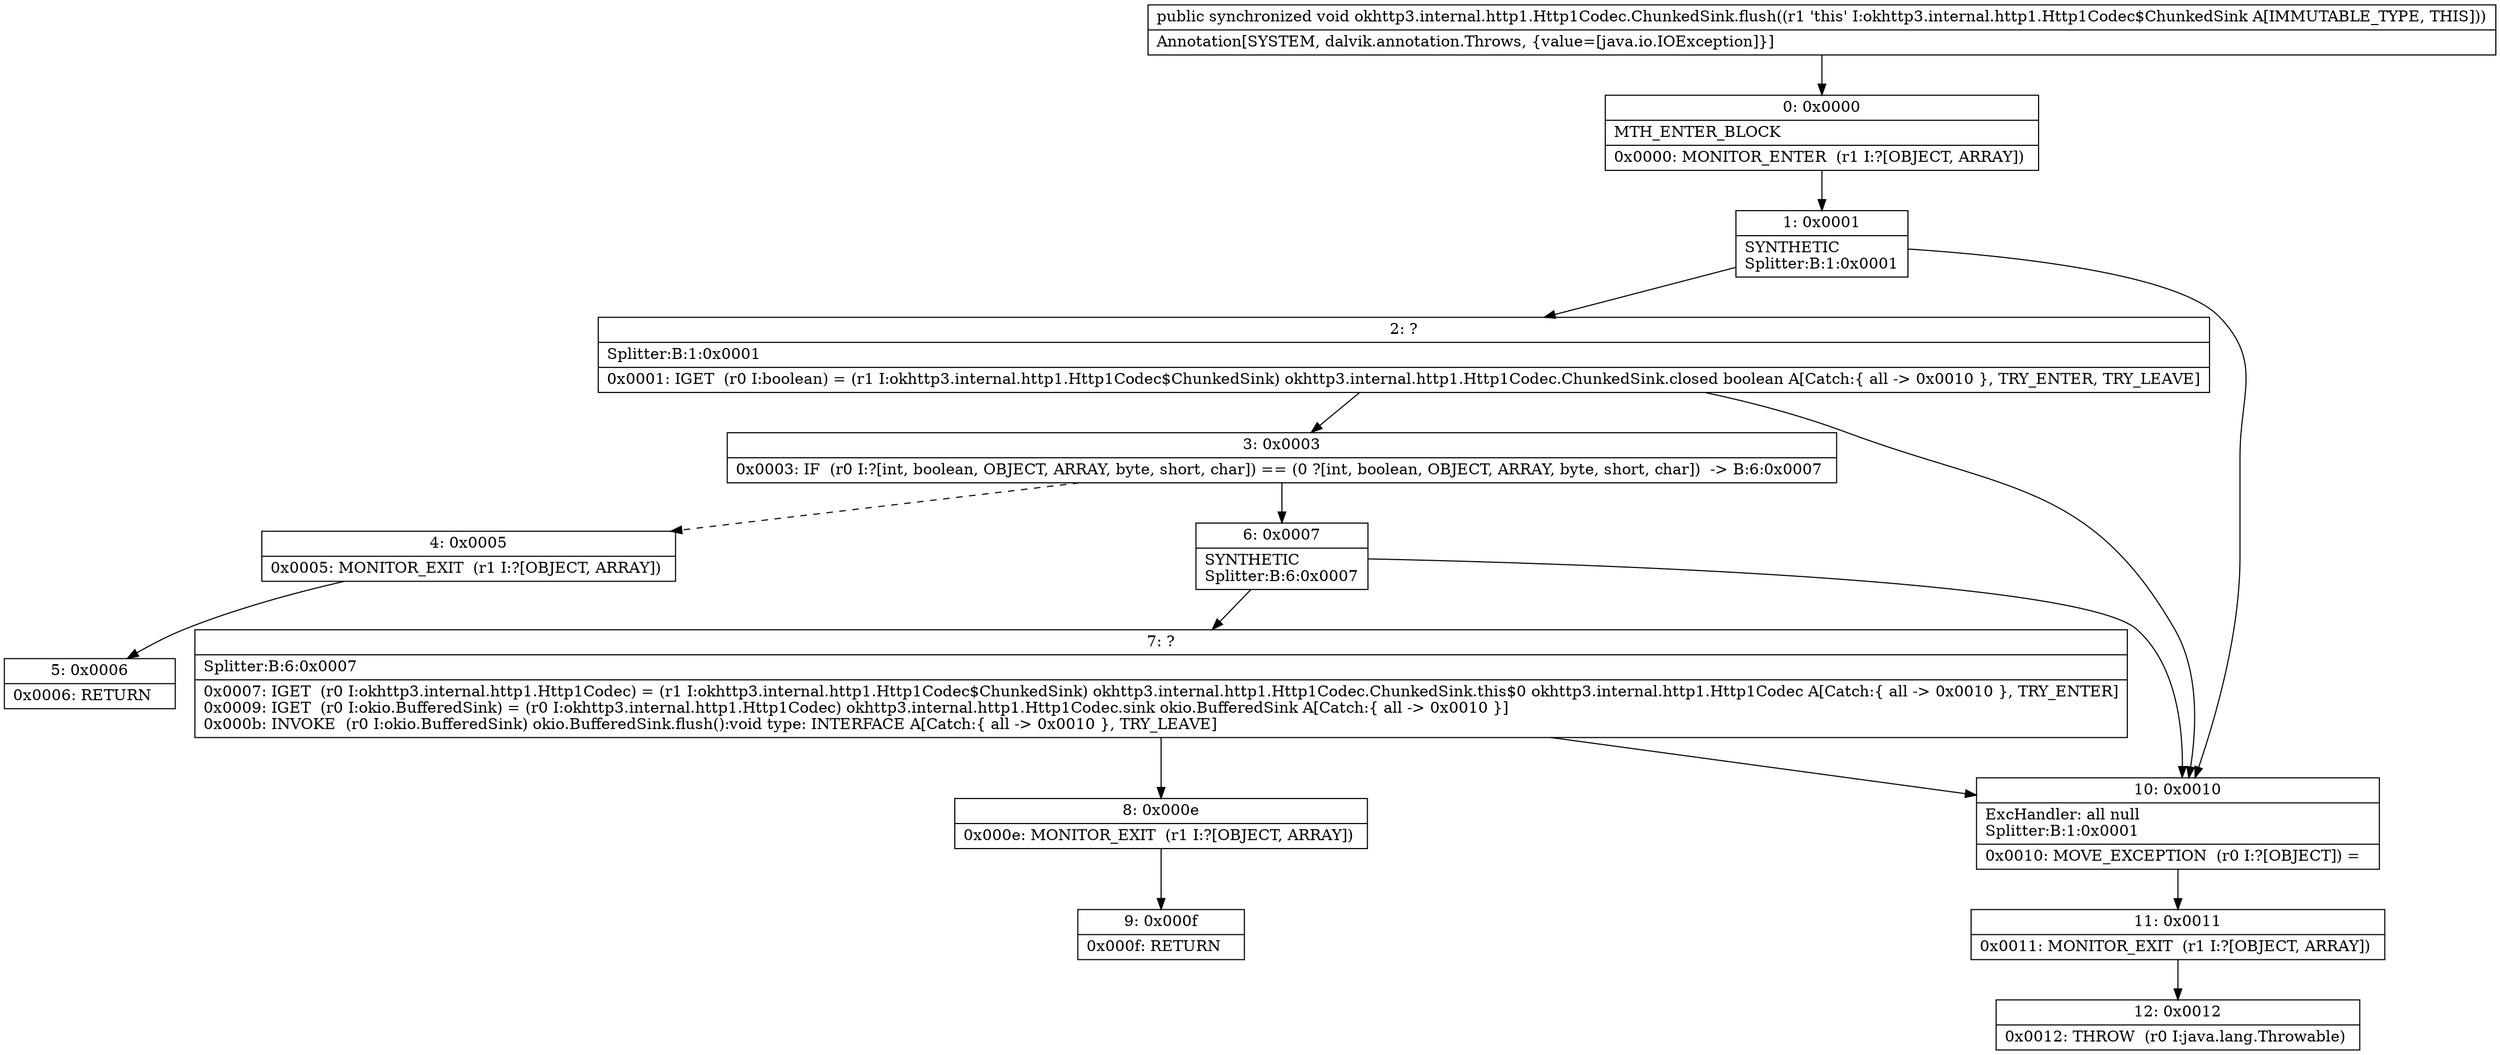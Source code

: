 digraph "CFG forokhttp3.internal.http1.Http1Codec.ChunkedSink.flush()V" {
Node_0 [shape=record,label="{0\:\ 0x0000|MTH_ENTER_BLOCK\l|0x0000: MONITOR_ENTER  (r1 I:?[OBJECT, ARRAY]) \l}"];
Node_1 [shape=record,label="{1\:\ 0x0001|SYNTHETIC\lSplitter:B:1:0x0001\l}"];
Node_2 [shape=record,label="{2\:\ ?|Splitter:B:1:0x0001\l|0x0001: IGET  (r0 I:boolean) = (r1 I:okhttp3.internal.http1.Http1Codec$ChunkedSink) okhttp3.internal.http1.Http1Codec.ChunkedSink.closed boolean A[Catch:\{ all \-\> 0x0010 \}, TRY_ENTER, TRY_LEAVE]\l}"];
Node_3 [shape=record,label="{3\:\ 0x0003|0x0003: IF  (r0 I:?[int, boolean, OBJECT, ARRAY, byte, short, char]) == (0 ?[int, boolean, OBJECT, ARRAY, byte, short, char])  \-\> B:6:0x0007 \l}"];
Node_4 [shape=record,label="{4\:\ 0x0005|0x0005: MONITOR_EXIT  (r1 I:?[OBJECT, ARRAY]) \l}"];
Node_5 [shape=record,label="{5\:\ 0x0006|0x0006: RETURN   \l}"];
Node_6 [shape=record,label="{6\:\ 0x0007|SYNTHETIC\lSplitter:B:6:0x0007\l}"];
Node_7 [shape=record,label="{7\:\ ?|Splitter:B:6:0x0007\l|0x0007: IGET  (r0 I:okhttp3.internal.http1.Http1Codec) = (r1 I:okhttp3.internal.http1.Http1Codec$ChunkedSink) okhttp3.internal.http1.Http1Codec.ChunkedSink.this$0 okhttp3.internal.http1.Http1Codec A[Catch:\{ all \-\> 0x0010 \}, TRY_ENTER]\l0x0009: IGET  (r0 I:okio.BufferedSink) = (r0 I:okhttp3.internal.http1.Http1Codec) okhttp3.internal.http1.Http1Codec.sink okio.BufferedSink A[Catch:\{ all \-\> 0x0010 \}]\l0x000b: INVOKE  (r0 I:okio.BufferedSink) okio.BufferedSink.flush():void type: INTERFACE A[Catch:\{ all \-\> 0x0010 \}, TRY_LEAVE]\l}"];
Node_8 [shape=record,label="{8\:\ 0x000e|0x000e: MONITOR_EXIT  (r1 I:?[OBJECT, ARRAY]) \l}"];
Node_9 [shape=record,label="{9\:\ 0x000f|0x000f: RETURN   \l}"];
Node_10 [shape=record,label="{10\:\ 0x0010|ExcHandler: all null\lSplitter:B:1:0x0001\l|0x0010: MOVE_EXCEPTION  (r0 I:?[OBJECT]) =  \l}"];
Node_11 [shape=record,label="{11\:\ 0x0011|0x0011: MONITOR_EXIT  (r1 I:?[OBJECT, ARRAY]) \l}"];
Node_12 [shape=record,label="{12\:\ 0x0012|0x0012: THROW  (r0 I:java.lang.Throwable) \l}"];
MethodNode[shape=record,label="{public synchronized void okhttp3.internal.http1.Http1Codec.ChunkedSink.flush((r1 'this' I:okhttp3.internal.http1.Http1Codec$ChunkedSink A[IMMUTABLE_TYPE, THIS]))  | Annotation[SYSTEM, dalvik.annotation.Throws, \{value=[java.io.IOException]\}]\l}"];
MethodNode -> Node_0;
Node_0 -> Node_1;
Node_1 -> Node_2;
Node_1 -> Node_10;
Node_2 -> Node_3;
Node_2 -> Node_10;
Node_3 -> Node_4[style=dashed];
Node_3 -> Node_6;
Node_4 -> Node_5;
Node_6 -> Node_7;
Node_6 -> Node_10;
Node_7 -> Node_8;
Node_7 -> Node_10;
Node_8 -> Node_9;
Node_10 -> Node_11;
Node_11 -> Node_12;
}

